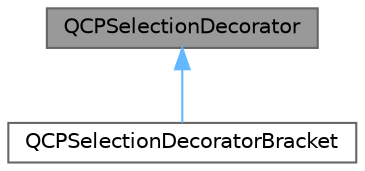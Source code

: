 digraph "QCPSelectionDecorator"
{
 // LATEX_PDF_SIZE
  bgcolor="transparent";
  edge [fontname=Helvetica,fontsize=10,labelfontname=Helvetica,labelfontsize=10];
  node [fontname=Helvetica,fontsize=10,shape=box,height=0.2,width=0.4];
  Node1 [label="QCPSelectionDecorator",height=0.2,width=0.4,color="gray40", fillcolor="grey60", style="filled", fontcolor="black",tooltip="Controls how a plottable's data selection is drawn"];
  Node1 -> Node2 [dir="back",color="steelblue1",style="solid"];
  Node2 [label="QCPSelectionDecoratorBracket",height=0.2,width=0.4,color="gray40", fillcolor="white", style="filled",URL="$class_q_c_p_selection_decorator_bracket.html",tooltip="A selection decorator which draws brackets around each selected data segment"];
}
